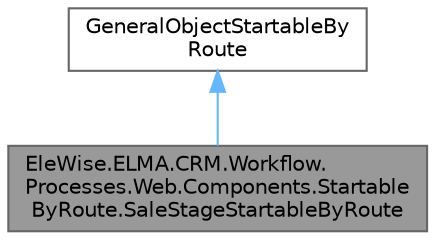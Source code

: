 digraph "EleWise.ELMA.CRM.Workflow.Processes.Web.Components.StartableByRoute.SaleStageStartableByRoute"
{
 // LATEX_PDF_SIZE
  bgcolor="transparent";
  edge [fontname=Helvetica,fontsize=10,labelfontname=Helvetica,labelfontsize=10];
  node [fontname=Helvetica,fontsize=10,shape=box,height=0.2,width=0.4];
  Node1 [id="Node000001",label="EleWise.ELMA.CRM.Workflow.\lProcesses.Web.Components.Startable\lByRoute.SaleStageStartableByRoute",height=0.2,width=0.4,color="gray40", fillcolor="grey60", style="filled", fontcolor="black",tooltip=" "];
  Node2 -> Node1 [id="edge1_Node000001_Node000002",dir="back",color="steelblue1",style="solid",tooltip=" "];
  Node2 [id="Node000002",label="GeneralObjectStartableBy\lRoute",height=0.2,width=0.4,color="gray40", fillcolor="white", style="filled",tooltip=" "];
}

